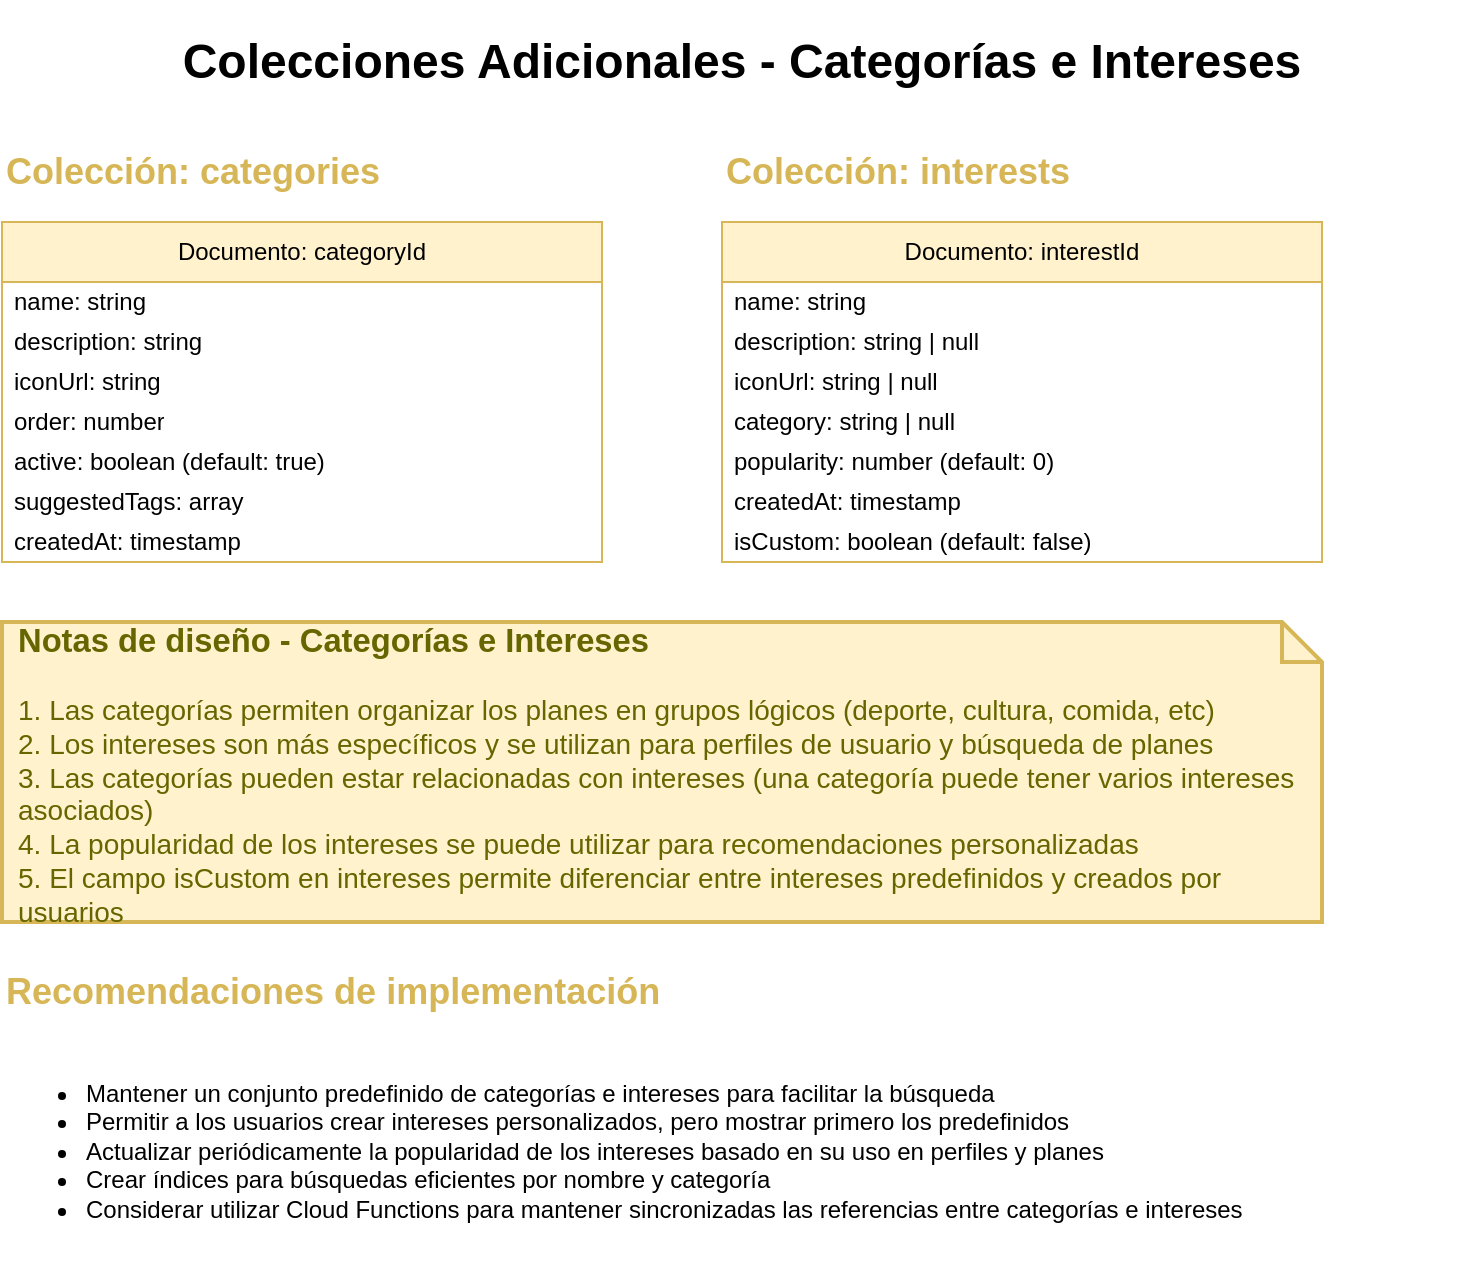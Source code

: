 <mxfile version="20.6.0">
  <diagram id="C5RBs43oDa-KdzZeNtuy" name="Firebase Additional Collections - Categories and Interests">
    <mxGraphModel dx="1422" dy="762" grid="1" gridSize="10" guides="1" tooltips="1" connect="1" arrows="1" fold="1" page="1" pageScale="1" pageWidth="827" pageHeight="1169" math="0" shadow="0">
      <root>
        <mxCell id="WIyWlLk6GJQsqaUBKTNV-0" />
        <mxCell id="WIyWlLk6GJQsqaUBKTNV-1" parent="WIyWlLk6GJQsqaUBKTNV-0" />

        <!-- TITLE -->
        <mxCell id="title" value="&lt;h1&gt;Colecciones Adicionales - Categorías e Intereses&lt;/h1&gt;" style="text;html=1;strokeColor=none;fillColor=none;align=center;verticalAlign=middle;whiteSpace=wrap;rounded=0;" vertex="1" parent="WIyWlLk6GJQsqaUBKTNV-1">
          <mxGeometry x="40" y="20" width="740" height="40" as="geometry" />
        </mxCell>

        <!-- CATEGORIES COLLECTION -->
        <mxCell id="categories-title" value="&lt;h2&gt;Colección: categories&lt;/h2&gt;" style="text;html=1;strokeColor=none;fillColor=none;align=left;verticalAlign=middle;whiteSpace=wrap;rounded=0;fontColor=#D6B656;" vertex="1" parent="WIyWlLk6GJQsqaUBKTNV-1">
          <mxGeometry x="40" y="80" width="250" height="30" as="geometry" />
        </mxCell>

        <mxCell id="categories-document" value="Documento: categoryId" style="swimlane;fontStyle=0;childLayout=stackLayout;horizontal=1;startSize=30;horizontalStack=0;resizeParent=1;resizeParentMax=0;resizeLast=0;collapsible=1;marginBottom=0;whiteSpace=wrap;html=1;fillColor=#fff2cc;strokeColor=#d6b656;" vertex="1" parent="WIyWlLk6GJQsqaUBKTNV-1">
          <mxGeometry x="40" y="120" width="300" height="170" as="geometry" />
        </mxCell>
        <mxCell id="categories-name" value="name: string" style="text;strokeColor=none;fillColor=none;align=left;verticalAlign=middle;spacingLeft=4;spacingRight=4;overflow=hidden;points=[[0,0.5],[1,0.5]];portConstraint=eastwest;rotatable=0;whiteSpace=wrap;html=1;" vertex="1" parent="categories-document">
          <mxGeometry y="30" width="300" height="20" as="geometry" />
        </mxCell>
        <mxCell id="categories-description" value="description: string" style="text;strokeColor=none;fillColor=none;align=left;verticalAlign=middle;spacingLeft=4;spacingRight=4;overflow=hidden;points=[[0,0.5],[1,0.5]];portConstraint=eastwest;rotatable=0;whiteSpace=wrap;html=1;" vertex="1" parent="categories-document">
          <mxGeometry y="50" width="300" height="20" as="geometry" />
        </mxCell>
        <mxCell id="categories-iconUrl" value="iconUrl: string" style="text;strokeColor=none;fillColor=none;align=left;verticalAlign=middle;spacingLeft=4;spacingRight=4;overflow=hidden;points=[[0,0.5],[1,0.5]];portConstraint=eastwest;rotatable=0;whiteSpace=wrap;html=1;" vertex="1" parent="categories-document">
          <mxGeometry y="70" width="300" height="20" as="geometry" />
        </mxCell>
        <mxCell id="categories-order" value="order: number" style="text;strokeColor=none;fillColor=none;align=left;verticalAlign=middle;spacingLeft=4;spacingRight=4;overflow=hidden;points=[[0,0.5],[1,0.5]];portConstraint=eastwest;rotatable=0;whiteSpace=wrap;html=1;" vertex="1" parent="categories-document">
          <mxGeometry y="90" width="300" height="20" as="geometry" />
        </mxCell>
        <mxCell id="categories-active" value="active: boolean (default: true)" style="text;strokeColor=none;fillColor=none;align=left;verticalAlign=middle;spacingLeft=4;spacingRight=4;overflow=hidden;points=[[0,0.5],[1,0.5]];portConstraint=eastwest;rotatable=0;whiteSpace=wrap;html=1;" vertex="1" parent="categories-document">
          <mxGeometry y="110" width="300" height="20" as="geometry" />
        </mxCell>
        <mxCell id="categories-suggestedTags" value="suggestedTags: array&lt;string&gt;" style="text;strokeColor=none;fillColor=none;align=left;verticalAlign=middle;spacingLeft=4;spacingRight=4;overflow=hidden;points=[[0,0.5],[1,0.5]];portConstraint=eastwest;rotatable=0;whiteSpace=wrap;html=1;" vertex="1" parent="categories-document">
          <mxGeometry y="130" width="300" height="20" as="geometry" />
        </mxCell>
        <mxCell id="categories-createdAt" value="createdAt: timestamp" style="text;strokeColor=none;fillColor=none;align=left;verticalAlign=middle;spacingLeft=4;spacingRight=4;overflow=hidden;points=[[0,0.5],[1,0.5]];portConstraint=eastwest;rotatable=0;whiteSpace=wrap;html=1;" vertex="1" parent="categories-document">
          <mxGeometry y="150" width="300" height="20" as="geometry" />
        </mxCell>

        <!-- INTERESTS COLLECTION -->
        <mxCell id="interests-title" value="&lt;h2&gt;Colección: interests&lt;/h2&gt;" style="text;html=1;strokeColor=none;fillColor=none;align=left;verticalAlign=middle;whiteSpace=wrap;rounded=0;fontColor=#D6B656;" vertex="1" parent="WIyWlLk6GJQsqaUBKTNV-1">
          <mxGeometry x="400" y="80" width="250" height="30" as="geometry" />
        </mxCell>

        <mxCell id="interests-document" value="Documento: interestId" style="swimlane;fontStyle=0;childLayout=stackLayout;horizontal=1;startSize=30;horizontalStack=0;resizeParent=1;resizeParentMax=0;resizeLast=0;collapsible=1;marginBottom=0;whiteSpace=wrap;html=1;fillColor=#fff2cc;strokeColor=#d6b656;" vertex="1" parent="WIyWlLk6GJQsqaUBKTNV-1">
          <mxGeometry x="400" y="120" width="300" height="170" as="geometry" />
        </mxCell>
        <mxCell id="interests-name" value="name: string" style="text;strokeColor=none;fillColor=none;align=left;verticalAlign=middle;spacingLeft=4;spacingRight=4;overflow=hidden;points=[[0,0.5],[1,0.5]];portConstraint=eastwest;rotatable=0;whiteSpace=wrap;html=1;" vertex="1" parent="interests-document">
          <mxGeometry y="30" width="300" height="20" as="geometry" />
        </mxCell>
        <mxCell id="interests-description" value="description: string | null" style="text;strokeColor=none;fillColor=none;align=left;verticalAlign=middle;spacingLeft=4;spacingRight=4;overflow=hidden;points=[[0,0.5],[1,0.5]];portConstraint=eastwest;rotatable=0;whiteSpace=wrap;html=1;" vertex="1" parent="interests-document">
          <mxGeometry y="50" width="300" height="20" as="geometry" />
        </mxCell>
        <mxCell id="interests-iconUrl" value="iconUrl: string | null" style="text;strokeColor=none;fillColor=none;align=left;verticalAlign=middle;spacingLeft=4;spacingRight=4;overflow=hidden;points=[[0,0.5],[1,0.5]];portConstraint=eastwest;rotatable=0;whiteSpace=wrap;html=1;" vertex="1" parent="interests-document">
          <mxGeometry y="70" width="300" height="20" as="geometry" />
        </mxCell>
        <mxCell id="interests-category" value="category: string | null" style="text;strokeColor=none;fillColor=none;align=left;verticalAlign=middle;spacingLeft=4;spacingRight=4;overflow=hidden;points=[[0,0.5],[1,0.5]];portConstraint=eastwest;rotatable=0;whiteSpace=wrap;html=1;" vertex="1" parent="interests-document">
          <mxGeometry y="90" width="300" height="20" as="geometry" />
        </mxCell>
        <mxCell id="interests-popularity" value="popularity: number (default: 0)" style="text;strokeColor=none;fillColor=none;align=left;verticalAlign=middle;spacingLeft=4;spacingRight=4;overflow=hidden;points=[[0,0.5],[1,0.5]];portConstraint=eastwest;rotatable=0;whiteSpace=wrap;html=1;" vertex="1" parent="interests-document">
          <mxGeometry y="110" width="300" height="20" as="geometry" />
        </mxCell>
        <mxCell id="interests-createdAt" value="createdAt: timestamp" style="text;strokeColor=none;fillColor=none;align=left;verticalAlign=middle;spacingLeft=4;spacingRight=4;overflow=hidden;points=[[0,0.5],[1,0.5]];portConstraint=eastwest;rotatable=0;whiteSpace=wrap;html=1;" vertex="1" parent="interests-document">
          <mxGeometry y="130" width="300" height="20" as="geometry" />
        </mxCell>
        <mxCell id="interests-isCustom" value="isCustom: boolean (default: false)" style="text;strokeColor=none;fillColor=none;align=left;verticalAlign=middle;spacingLeft=4;spacingRight=4;overflow=hidden;points=[[0,0.5],[1,0.5]];portConstraint=eastwest;rotatable=0;whiteSpace=wrap;html=1;" vertex="1" parent="interests-document">
          <mxGeometry y="150" width="300" height="20" as="geometry" />
        </mxCell>

        <!-- DESIGN NOTES -->
        <mxCell id="design-notes" value="&lt;h3&gt;Notas de diseño - Categorías e Intereses&lt;/h3&gt;&lt;p&gt;1. Las categorías permiten organizar los planes en grupos lógicos (deporte, cultura, comida, etc)&lt;br&gt;2. Los intereses son más específicos y se utilizan para perfiles de usuario y búsqueda de planes&lt;br&gt;3. Las categorías pueden estar relacionadas con intereses (una categoría puede tener varios intereses asociados)&lt;br&gt;4. La popularidad de los intereses se puede utilizar para recomendaciones personalizadas&lt;br&gt;5. El campo isCustom en intereses permite diferenciar entre intereses predefinidos y creados por usuarios&lt;/p&gt;" style="shape=note;strokeWidth=2;fontSize=14;size=20;whiteSpace=wrap;html=1;fillColor=#fff2cc;strokeColor=#d6b656;fontColor=#666600;align=left;spacing=8;" vertex="1" parent="WIyWlLk6GJQsqaUBKTNV-1">
          <mxGeometry x="40" y="320" width="660" height="150" as="geometry" />
        </mxCell>

        <!-- IMPLEMENTATION RECOMMENDATIONS -->
        <mxCell id="implementation-title" value="&lt;h2&gt;Recomendaciones de implementación&lt;/h2&gt;" style="text;html=1;strokeColor=none;fillColor=none;align=left;verticalAlign=middle;whiteSpace=wrap;rounded=0;fontColor=#D6B656;" vertex="1" parent="WIyWlLk6GJQsqaUBKTNV-1">
          <mxGeometry x="40" y="490" width="360" height="30" as="geometry" />
        </mxCell>

        <mxCell id="implementation-list" value="&lt;ul&gt;&lt;li&gt;Mantener un conjunto predefinido de categorías e intereses para facilitar la búsqueda&lt;/li&gt;&lt;li&gt;Permitir a los usuarios crear intereses personalizados, pero mostrar primero los predefinidos&lt;/li&gt;&lt;li&gt;Actualizar periódicamente la popularidad de los intereses basado en su uso en perfiles y planes&lt;/li&gt;&lt;li&gt;Crear índices para búsquedas eficientes por nombre y categoría&lt;/li&gt;&lt;li&gt;Considerar utilizar Cloud Functions para mantener sincronizadas las referencias entre categorías e intereses&lt;/li&gt;&lt;/ul&gt;" style="text;html=1;strokeColor=none;fillColor=none;align=left;verticalAlign=top;whiteSpace=wrap;rounded=0;" vertex="1" parent="WIyWlLk6GJQsqaUBKTNV-1">
          <mxGeometry x="40" y="530" width="660" height="120" as="geometry" />
        </mxCell>

      </root>
    </mxGraphModel>
  </diagram>
</mxfile>